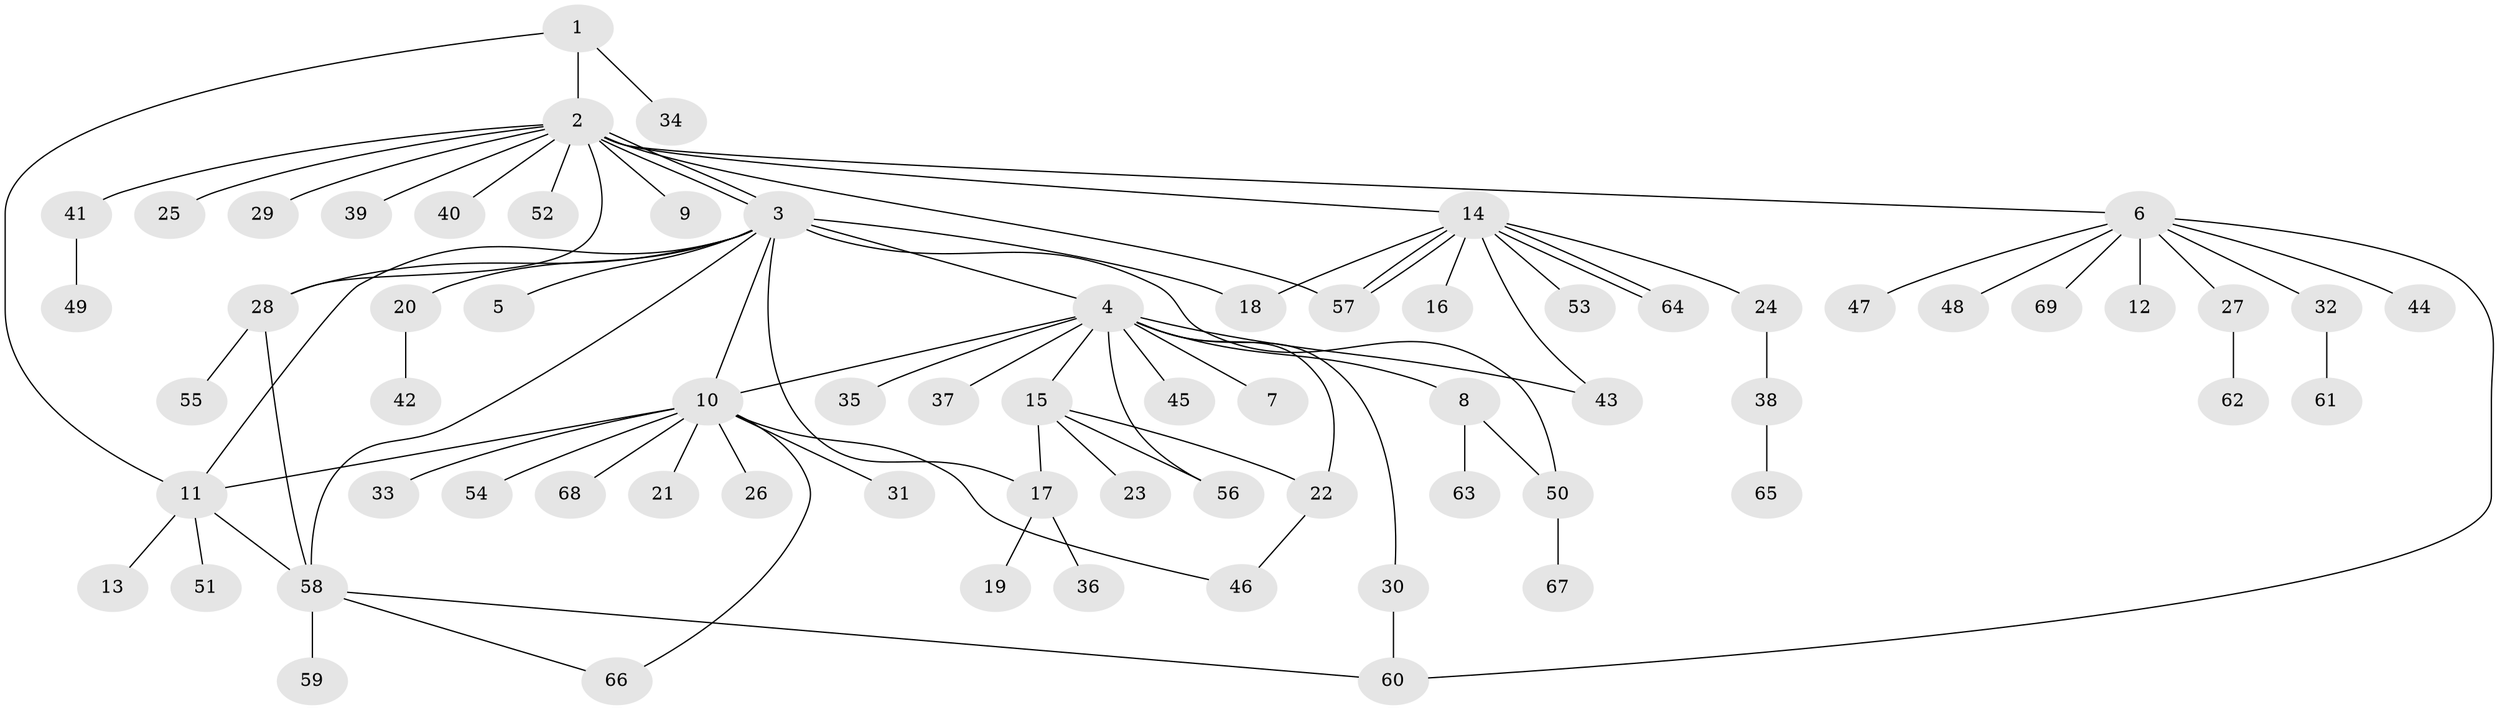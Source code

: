 // Generated by graph-tools (version 1.1) at 2025/35/03/09/25 02:35:34]
// undirected, 69 vertices, 88 edges
graph export_dot {
graph [start="1"]
  node [color=gray90,style=filled];
  1;
  2;
  3;
  4;
  5;
  6;
  7;
  8;
  9;
  10;
  11;
  12;
  13;
  14;
  15;
  16;
  17;
  18;
  19;
  20;
  21;
  22;
  23;
  24;
  25;
  26;
  27;
  28;
  29;
  30;
  31;
  32;
  33;
  34;
  35;
  36;
  37;
  38;
  39;
  40;
  41;
  42;
  43;
  44;
  45;
  46;
  47;
  48;
  49;
  50;
  51;
  52;
  53;
  54;
  55;
  56;
  57;
  58;
  59;
  60;
  61;
  62;
  63;
  64;
  65;
  66;
  67;
  68;
  69;
  1 -- 2;
  1 -- 11;
  1 -- 34;
  2 -- 3;
  2 -- 3;
  2 -- 6;
  2 -- 9;
  2 -- 14;
  2 -- 25;
  2 -- 28;
  2 -- 29;
  2 -- 39;
  2 -- 40;
  2 -- 41;
  2 -- 52;
  2 -- 57;
  3 -- 4;
  3 -- 5;
  3 -- 10;
  3 -- 11;
  3 -- 17;
  3 -- 18;
  3 -- 20;
  3 -- 28;
  3 -- 50;
  3 -- 58;
  4 -- 7;
  4 -- 8;
  4 -- 10;
  4 -- 15;
  4 -- 22;
  4 -- 30;
  4 -- 35;
  4 -- 37;
  4 -- 43;
  4 -- 45;
  4 -- 56;
  6 -- 12;
  6 -- 27;
  6 -- 32;
  6 -- 44;
  6 -- 47;
  6 -- 48;
  6 -- 60;
  6 -- 69;
  8 -- 50;
  8 -- 63;
  10 -- 11;
  10 -- 21;
  10 -- 26;
  10 -- 31;
  10 -- 33;
  10 -- 46;
  10 -- 54;
  10 -- 66;
  10 -- 68;
  11 -- 13;
  11 -- 51;
  11 -- 58;
  14 -- 16;
  14 -- 18;
  14 -- 24;
  14 -- 43;
  14 -- 53;
  14 -- 57;
  14 -- 57;
  14 -- 64;
  14 -- 64;
  15 -- 17;
  15 -- 22;
  15 -- 23;
  15 -- 56;
  17 -- 19;
  17 -- 36;
  20 -- 42;
  22 -- 46;
  24 -- 38;
  27 -- 62;
  28 -- 55;
  28 -- 58;
  30 -- 60;
  32 -- 61;
  38 -- 65;
  41 -- 49;
  50 -- 67;
  58 -- 59;
  58 -- 60;
  58 -- 66;
}
